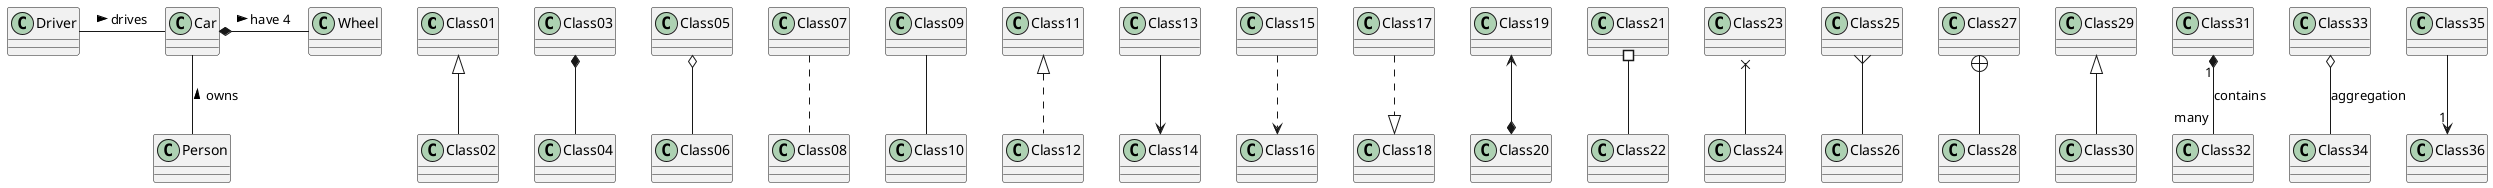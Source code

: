 @startuml diagram

Class01 <|-- Class02
Class03 *-- Class04
Class05 o-- Class06
Class07 .. Class08
Class09 -- Class10

Class11 <|.. Class12
Class13 --> Class14
Class15 ..> Class16
Class17 ..|> Class18
Class19 <--* Class20

Class21 #-- Class22
Class23 x-- Class24
Class25 }-- Class26
Class27 +-- Class28
Class29 ^-- Class30

Class31 "1" *-- "many" Class32 : contains
Class33 o-- Class34 : aggregation
Class35 --> "1" Class36

class Car

Driver - Car : drives >
Car *- Wheel : have 4 >
Car -- Person : < owns
@enduml